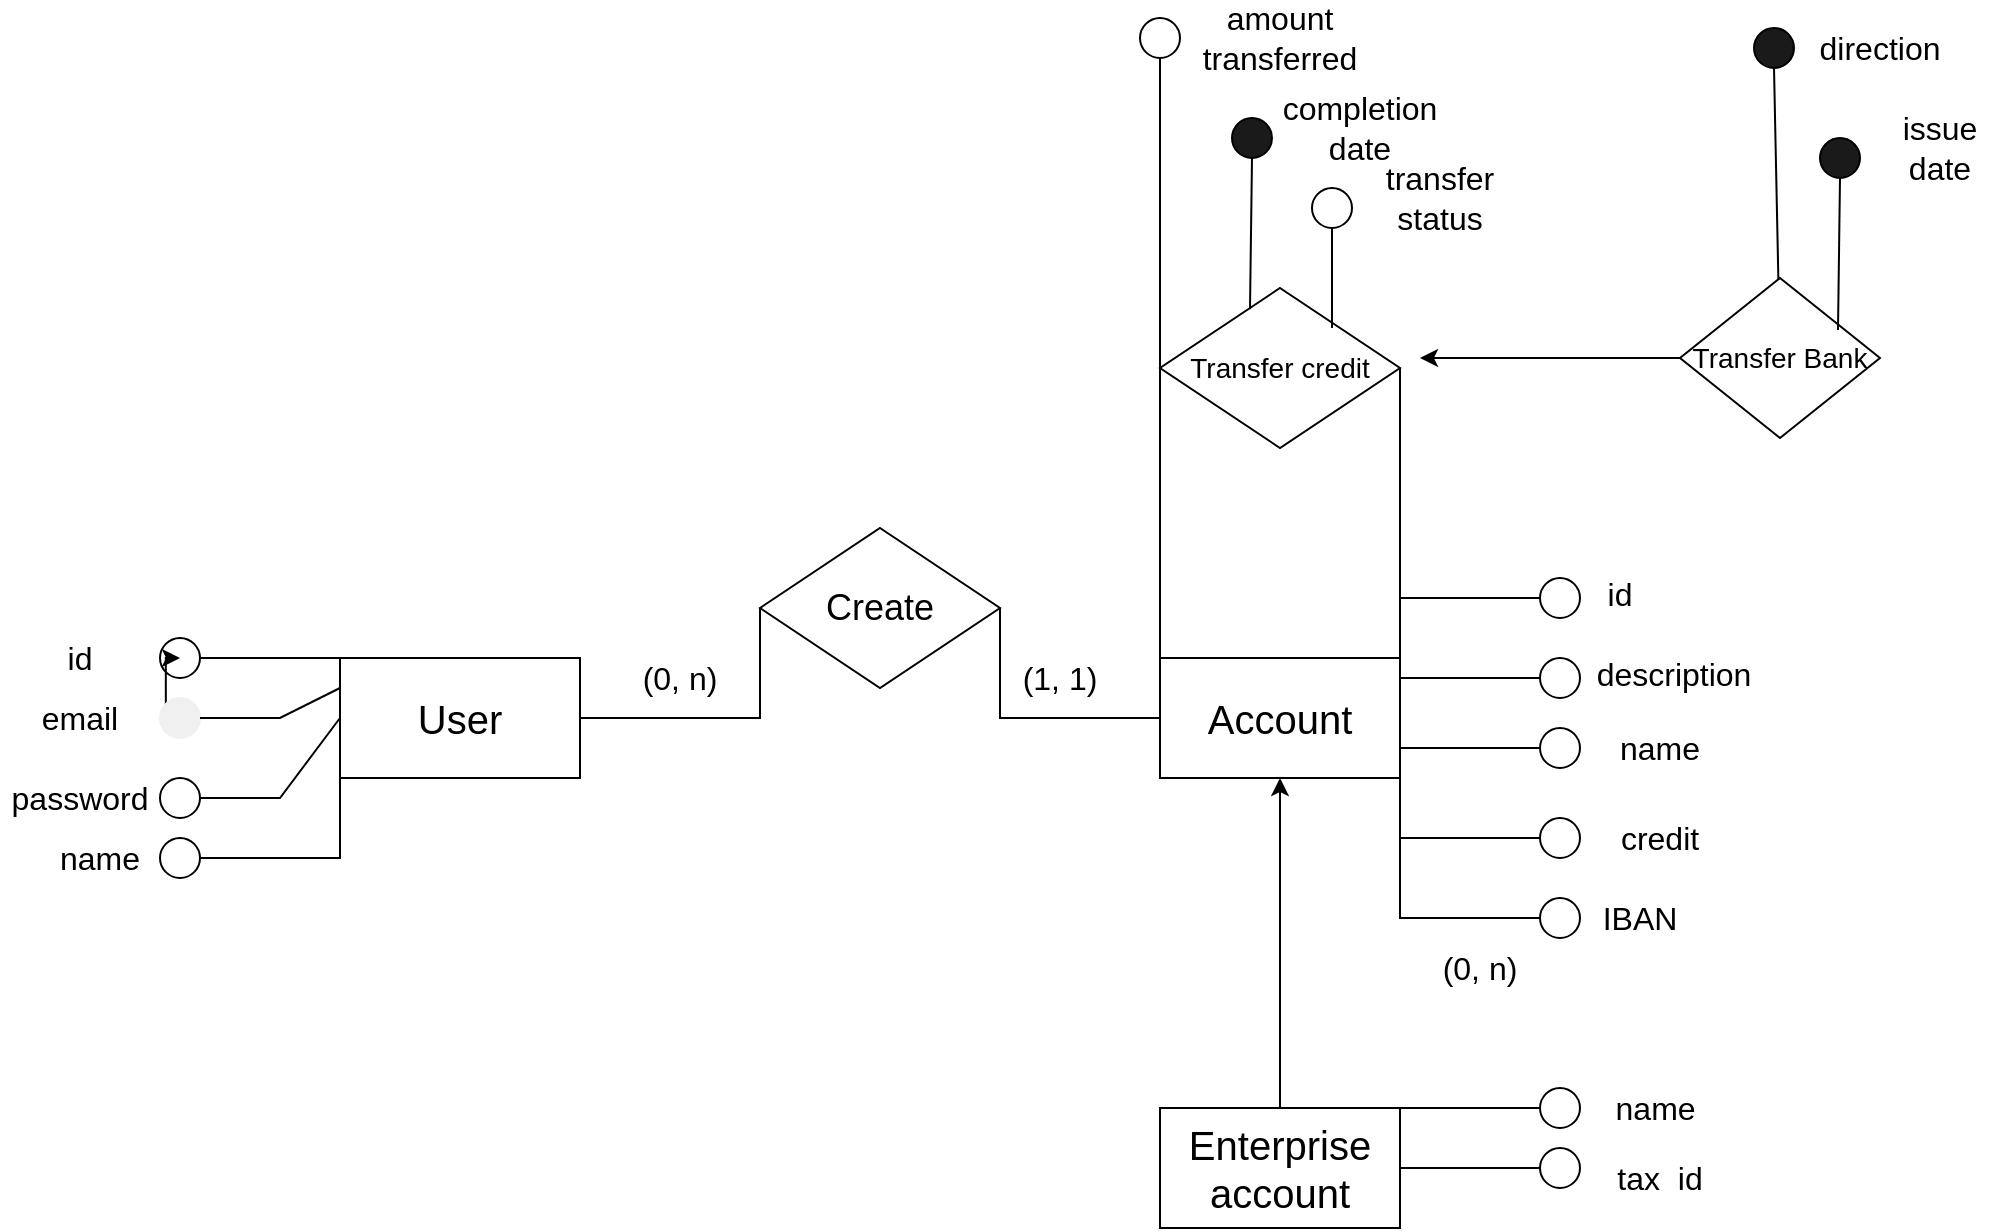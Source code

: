 <mxfile version="21.3.8" type="github">
  <diagram name="Página-1" id="hTR6dV-8bSqWM__t6J_S">
    <mxGraphModel dx="2261" dy="759" grid="1" gridSize="10" guides="1" tooltips="1" connect="1" arrows="1" fold="1" page="1" pageScale="1" pageWidth="827" pageHeight="1169" math="0" shadow="0">
      <root>
        <mxCell id="0" />
        <mxCell id="1" parent="0" />
        <mxCell id="kzqeV2M7Gag7ha8aRrGK-57" value="&lt;font style=&quot;font-size: 20px;&quot;&gt;User&lt;/font&gt;" style="rounded=0;whiteSpace=wrap;html=1;" vertex="1" parent="1">
          <mxGeometry x="120" y="385" width="120" height="60" as="geometry" />
        </mxCell>
        <mxCell id="kzqeV2M7Gag7ha8aRrGK-58" value="&lt;span style=&quot;font-size: 20px;&quot;&gt;Account&lt;/span&gt;" style="rounded=0;whiteSpace=wrap;html=1;" vertex="1" parent="1">
          <mxGeometry x="530" y="385" width="120" height="60" as="geometry" />
        </mxCell>
        <mxCell id="kzqeV2M7Gag7ha8aRrGK-59" value="&lt;font style=&quot;font-size: 18px;&quot;&gt;Create&lt;/font&gt;" style="rhombus;whiteSpace=wrap;html=1;" vertex="1" parent="1">
          <mxGeometry x="330" y="320" width="120" height="80" as="geometry" />
        </mxCell>
        <mxCell id="kzqeV2M7Gag7ha8aRrGK-60" value="" style="endArrow=none;html=1;rounded=0;exitX=1;exitY=0.5;exitDx=0;exitDy=0;entryX=0;entryY=0.5;entryDx=0;entryDy=0;" edge="1" parent="1" target="kzqeV2M7Gag7ha8aRrGK-59">
          <mxGeometry width="50" height="50" relative="1" as="geometry">
            <mxPoint x="320" y="415" as="sourcePoint" />
            <mxPoint x="430" y="425" as="targetPoint" />
            <Array as="points">
              <mxPoint x="330" y="415" />
            </Array>
          </mxGeometry>
        </mxCell>
        <mxCell id="kzqeV2M7Gag7ha8aRrGK-61" value="" style="endArrow=none;html=1;rounded=0;entryX=1;entryY=0.5;entryDx=0;entryDy=0;" edge="1" parent="1" source="kzqeV2M7Gag7ha8aRrGK-58" target="kzqeV2M7Gag7ha8aRrGK-59">
          <mxGeometry width="50" height="50" relative="1" as="geometry">
            <mxPoint x="380" y="475" as="sourcePoint" />
            <mxPoint x="430" y="425" as="targetPoint" />
            <Array as="points">
              <mxPoint x="450" y="415" />
            </Array>
          </mxGeometry>
        </mxCell>
        <mxCell id="kzqeV2M7Gag7ha8aRrGK-62" value="&lt;font style=&quot;font-size: 16px;&quot;&gt;(0, n)&lt;/font&gt;" style="text;html=1;strokeColor=none;fillColor=none;align=center;verticalAlign=middle;whiteSpace=wrap;rounded=0;" vertex="1" parent="1">
          <mxGeometry x="260" y="380" width="60" height="30" as="geometry" />
        </mxCell>
        <mxCell id="kzqeV2M7Gag7ha8aRrGK-63" value="&lt;font style=&quot;font-size: 16px;&quot;&gt;(1, 1)&lt;/font&gt;" style="text;html=1;strokeColor=none;fillColor=none;align=center;verticalAlign=middle;whiteSpace=wrap;rounded=0;" vertex="1" parent="1">
          <mxGeometry x="450" y="380" width="60" height="30" as="geometry" />
        </mxCell>
        <mxCell id="kzqeV2M7Gag7ha8aRrGK-64" value="" style="ellipse;whiteSpace=wrap;html=1;aspect=fixed;fillColor=#FFFFFF;" vertex="1" parent="1">
          <mxGeometry x="30" y="375" width="20" height="20" as="geometry" />
        </mxCell>
        <mxCell id="kzqeV2M7Gag7ha8aRrGK-65" style="edgeStyle=orthogonalEdgeStyle;rounded=0;orthogonalLoop=1;jettySize=auto;html=1;exitX=0;exitY=1;exitDx=0;exitDy=0;" edge="1" parent="1" source="kzqeV2M7Gag7ha8aRrGK-66" target="kzqeV2M7Gag7ha8aRrGK-64">
          <mxGeometry relative="1" as="geometry" />
        </mxCell>
        <mxCell id="kzqeV2M7Gag7ha8aRrGK-66" value="" style="ellipse;whiteSpace=wrap;html=1;aspect=fixed;strokeColor=#F0F0F0;fillColor=#F0F0F0;" vertex="1" parent="1">
          <mxGeometry x="30" y="405" width="20" height="20" as="geometry" />
        </mxCell>
        <mxCell id="kzqeV2M7Gag7ha8aRrGK-67" value="" style="ellipse;whiteSpace=wrap;html=1;aspect=fixed;" vertex="1" parent="1">
          <mxGeometry x="30" y="445" width="20" height="20" as="geometry" />
        </mxCell>
        <mxCell id="kzqeV2M7Gag7ha8aRrGK-68" value="" style="ellipse;whiteSpace=wrap;html=1;aspect=fixed;" vertex="1" parent="1">
          <mxGeometry x="30" y="475" width="20" height="20" as="geometry" />
        </mxCell>
        <mxCell id="kzqeV2M7Gag7ha8aRrGK-69" value="" style="endArrow=none;html=1;rounded=0;exitX=1;exitY=0.5;exitDx=0;exitDy=0;entryX=0;entryY=0;entryDx=0;entryDy=0;" edge="1" parent="1" source="kzqeV2M7Gag7ha8aRrGK-64" target="kzqeV2M7Gag7ha8aRrGK-57">
          <mxGeometry width="50" height="50" relative="1" as="geometry">
            <mxPoint x="60" y="445" as="sourcePoint" />
            <mxPoint x="110" y="395" as="targetPoint" />
          </mxGeometry>
        </mxCell>
        <mxCell id="kzqeV2M7Gag7ha8aRrGK-70" value="" style="endArrow=none;html=1;rounded=0;entryX=0;entryY=0.25;entryDx=0;entryDy=0;exitX=1;exitY=0.5;exitDx=0;exitDy=0;" edge="1" parent="1" source="kzqeV2M7Gag7ha8aRrGK-66" target="kzqeV2M7Gag7ha8aRrGK-57">
          <mxGeometry width="50" height="50" relative="1" as="geometry">
            <mxPoint x="60" y="465" as="sourcePoint" />
            <mxPoint x="110" y="415" as="targetPoint" />
            <Array as="points">
              <mxPoint x="90" y="415" />
            </Array>
          </mxGeometry>
        </mxCell>
        <mxCell id="kzqeV2M7Gag7ha8aRrGK-71" value="" style="endArrow=none;html=1;rounded=0;entryX=0;entryY=0.5;entryDx=0;entryDy=0;exitX=1;exitY=0.5;exitDx=0;exitDy=0;" edge="1" parent="1" source="kzqeV2M7Gag7ha8aRrGK-67" target="kzqeV2M7Gag7ha8aRrGK-57">
          <mxGeometry width="50" height="50" relative="1" as="geometry">
            <mxPoint x="60" y="455" as="sourcePoint" />
            <mxPoint x="120" y="465" as="targetPoint" />
            <Array as="points">
              <mxPoint x="90" y="455" />
            </Array>
          </mxGeometry>
        </mxCell>
        <mxCell id="kzqeV2M7Gag7ha8aRrGK-72" value="" style="endArrow=none;html=1;rounded=0;exitX=1;exitY=0.5;exitDx=0;exitDy=0;entryX=0;entryY=0.75;entryDx=0;entryDy=0;" edge="1" parent="1" source="kzqeV2M7Gag7ha8aRrGK-68" target="kzqeV2M7Gag7ha8aRrGK-57">
          <mxGeometry width="50" height="50" relative="1" as="geometry">
            <mxPoint x="60" y="505" as="sourcePoint" />
            <mxPoint x="110" y="455" as="targetPoint" />
            <Array as="points">
              <mxPoint x="90" y="485" />
              <mxPoint x="120" y="485" />
            </Array>
          </mxGeometry>
        </mxCell>
        <mxCell id="kzqeV2M7Gag7ha8aRrGK-73" style="edgeStyle=orthogonalEdgeStyle;rounded=0;orthogonalLoop=1;jettySize=auto;html=1;exitX=0.5;exitY=1;exitDx=0;exitDy=0;" edge="1" parent="1" source="kzqeV2M7Gag7ha8aRrGK-66" target="kzqeV2M7Gag7ha8aRrGK-66">
          <mxGeometry relative="1" as="geometry" />
        </mxCell>
        <mxCell id="kzqeV2M7Gag7ha8aRrGK-74" value="&lt;span style=&quot;font-size: 16px;&quot;&gt;id&lt;/span&gt;" style="text;html=1;strokeColor=none;fillColor=none;align=center;verticalAlign=middle;whiteSpace=wrap;rounded=0;" vertex="1" parent="1">
          <mxGeometry x="-40" y="370" width="60" height="30" as="geometry" />
        </mxCell>
        <mxCell id="kzqeV2M7Gag7ha8aRrGK-75" value="&lt;span style=&quot;font-size: 16px;&quot;&gt;email&lt;/span&gt;" style="text;html=1;strokeColor=none;fillColor=none;align=center;verticalAlign=middle;whiteSpace=wrap;rounded=0;" vertex="1" parent="1">
          <mxGeometry x="-40" y="400" width="60" height="30" as="geometry" />
        </mxCell>
        <mxCell id="kzqeV2M7Gag7ha8aRrGK-76" value="&lt;span style=&quot;font-size: 16px;&quot;&gt;password&lt;/span&gt;" style="text;html=1;strokeColor=none;fillColor=none;align=center;verticalAlign=middle;whiteSpace=wrap;rounded=0;" vertex="1" parent="1">
          <mxGeometry x="-40" y="440" width="60" height="30" as="geometry" />
        </mxCell>
        <mxCell id="kzqeV2M7Gag7ha8aRrGK-77" value="&lt;span style=&quot;font-size: 16px;&quot;&gt;name&lt;/span&gt;" style="text;html=1;strokeColor=none;fillColor=none;align=center;verticalAlign=middle;whiteSpace=wrap;rounded=0;" vertex="1" parent="1">
          <mxGeometry x="-50" y="470" width="100" height="30" as="geometry" />
        </mxCell>
        <mxCell id="kzqeV2M7Gag7ha8aRrGK-78" value="" style="ellipse;whiteSpace=wrap;html=1;aspect=fixed;" vertex="1" parent="1">
          <mxGeometry x="720" y="385" width="20" height="20" as="geometry" />
        </mxCell>
        <mxCell id="kzqeV2M7Gag7ha8aRrGK-79" value="" style="ellipse;whiteSpace=wrap;html=1;aspect=fixed;" vertex="1" parent="1">
          <mxGeometry x="720" y="420" width="20" height="20" as="geometry" />
        </mxCell>
        <mxCell id="kzqeV2M7Gag7ha8aRrGK-80" value="" style="ellipse;whiteSpace=wrap;html=1;aspect=fixed;" vertex="1" parent="1">
          <mxGeometry x="720" y="465" width="20" height="20" as="geometry" />
        </mxCell>
        <mxCell id="kzqeV2M7Gag7ha8aRrGK-81" value="" style="endArrow=none;html=1;rounded=0;exitX=1;exitY=0.5;exitDx=0;exitDy=0;" edge="1" parent="1" source="kzqeV2M7Gag7ha8aRrGK-57">
          <mxGeometry width="50" height="50" relative="1" as="geometry">
            <mxPoint x="240" y="415" as="sourcePoint" />
            <mxPoint x="320" y="415" as="targetPoint" />
          </mxGeometry>
        </mxCell>
        <mxCell id="kzqeV2M7Gag7ha8aRrGK-82" value="" style="endArrow=none;html=1;rounded=0;exitX=1;exitY=0;exitDx=0;exitDy=0;" edge="1" parent="1" source="kzqeV2M7Gag7ha8aRrGK-58">
          <mxGeometry width="50" height="50" relative="1" as="geometry">
            <mxPoint x="650" y="385" as="sourcePoint" />
            <mxPoint x="700" y="355" as="targetPoint" />
            <Array as="points">
              <mxPoint x="650" y="355" />
            </Array>
          </mxGeometry>
        </mxCell>
        <mxCell id="kzqeV2M7Gag7ha8aRrGK-83" value="" style="endArrow=none;html=1;rounded=0;exitX=1;exitY=0.5;exitDx=0;exitDy=0;entryX=0;entryY=0.5;entryDx=0;entryDy=0;" edge="1" parent="1">
          <mxGeometry width="50" height="50" relative="1" as="geometry">
            <mxPoint x="695" y="355" as="sourcePoint" />
            <mxPoint x="720" y="355" as="targetPoint" />
          </mxGeometry>
        </mxCell>
        <mxCell id="kzqeV2M7Gag7ha8aRrGK-84" value="" style="endArrow=none;html=1;rounded=0;entryX=0;entryY=0.5;entryDx=0;entryDy=0;" edge="1" parent="1" target="kzqeV2M7Gag7ha8aRrGK-78">
          <mxGeometry width="50" height="50" relative="1" as="geometry">
            <mxPoint x="650" y="395" as="sourcePoint" />
            <mxPoint x="560" y="345" as="targetPoint" />
          </mxGeometry>
        </mxCell>
        <mxCell id="kzqeV2M7Gag7ha8aRrGK-85" value="" style="endArrow=none;html=1;rounded=0;entryX=0;entryY=0.5;entryDx=0;entryDy=0;exitX=1;exitY=0.75;exitDx=0;exitDy=0;" edge="1" parent="1" source="kzqeV2M7Gag7ha8aRrGK-58" target="kzqeV2M7Gag7ha8aRrGK-79">
          <mxGeometry width="50" height="50" relative="1" as="geometry">
            <mxPoint x="660" y="435" as="sourcePoint" />
            <mxPoint x="560" y="345" as="targetPoint" />
          </mxGeometry>
        </mxCell>
        <mxCell id="kzqeV2M7Gag7ha8aRrGK-86" value="" style="endArrow=none;html=1;rounded=0;exitX=1;exitY=1;exitDx=0;exitDy=0;entryX=0;entryY=0.5;entryDx=0;entryDy=0;" edge="1" parent="1" source="kzqeV2M7Gag7ha8aRrGK-58" target="kzqeV2M7Gag7ha8aRrGK-80">
          <mxGeometry width="50" height="50" relative="1" as="geometry">
            <mxPoint x="510" y="395" as="sourcePoint" />
            <mxPoint x="560" y="345" as="targetPoint" />
            <Array as="points">
              <mxPoint x="650" y="475" />
            </Array>
          </mxGeometry>
        </mxCell>
        <mxCell id="kzqeV2M7Gag7ha8aRrGK-87" value="&lt;span style=&quot;font-size: 16px;&quot;&gt;id&lt;br&gt;&lt;br&gt;&lt;/span&gt;" style="text;html=1;strokeColor=none;fillColor=none;align=center;verticalAlign=middle;whiteSpace=wrap;rounded=0;" vertex="1" parent="1">
          <mxGeometry x="730" y="347.5" width="60" height="30" as="geometry" />
        </mxCell>
        <mxCell id="kzqeV2M7Gag7ha8aRrGK-88" value="&lt;span style=&quot;font-size: 16px;&quot;&gt;description&lt;/span&gt;" style="text;html=1;strokeColor=none;fillColor=none;align=center;verticalAlign=middle;whiteSpace=wrap;rounded=0;" vertex="1" parent="1">
          <mxGeometry x="757" y="377.5" width="60" height="30" as="geometry" />
        </mxCell>
        <mxCell id="kzqeV2M7Gag7ha8aRrGK-89" value="&lt;span style=&quot;font-size: 16px;&quot;&gt;name&lt;/span&gt;" style="text;html=1;strokeColor=none;fillColor=none;align=center;verticalAlign=middle;whiteSpace=wrap;rounded=0;" vertex="1" parent="1">
          <mxGeometry x="750" y="415" width="60" height="30" as="geometry" />
        </mxCell>
        <mxCell id="kzqeV2M7Gag7ha8aRrGK-90" value="&lt;span style=&quot;font-size: 16px;&quot;&gt;credit&lt;br&gt;&lt;/span&gt;" style="text;html=1;strokeColor=none;fillColor=none;align=center;verticalAlign=middle;whiteSpace=wrap;rounded=0;" vertex="1" parent="1">
          <mxGeometry x="750" y="460" width="60" height="30" as="geometry" />
        </mxCell>
        <mxCell id="kzqeV2M7Gag7ha8aRrGK-91" style="edgeStyle=orthogonalEdgeStyle;rounded=0;orthogonalLoop=1;jettySize=auto;html=1;exitX=0.5;exitY=0;exitDx=0;exitDy=0;" edge="1" parent="1" source="kzqeV2M7Gag7ha8aRrGK-92">
          <mxGeometry relative="1" as="geometry">
            <mxPoint x="590" y="445" as="targetPoint" />
          </mxGeometry>
        </mxCell>
        <mxCell id="kzqeV2M7Gag7ha8aRrGK-92" value="&lt;span style=&quot;font-size: 20px;&quot;&gt;Enterprise account&lt;/span&gt;" style="rounded=0;whiteSpace=wrap;html=1;" vertex="1" parent="1">
          <mxGeometry x="530" y="610" width="120" height="60" as="geometry" />
        </mxCell>
        <mxCell id="kzqeV2M7Gag7ha8aRrGK-93" value="" style="ellipse;whiteSpace=wrap;html=1;aspect=fixed;" vertex="1" parent="1">
          <mxGeometry x="720" y="600" width="20" height="20" as="geometry" />
        </mxCell>
        <mxCell id="kzqeV2M7Gag7ha8aRrGK-94" value="" style="ellipse;whiteSpace=wrap;html=1;aspect=fixed;" vertex="1" parent="1">
          <mxGeometry x="720" y="630" width="20" height="20" as="geometry" />
        </mxCell>
        <mxCell id="kzqeV2M7Gag7ha8aRrGK-95" value="" style="endArrow=none;html=1;rounded=0;entryX=0;entryY=0.5;entryDx=0;entryDy=0;exitX=1;exitY=0;exitDx=0;exitDy=0;" edge="1" parent="1" source="kzqeV2M7Gag7ha8aRrGK-92" target="kzqeV2M7Gag7ha8aRrGK-93">
          <mxGeometry width="50" height="50" relative="1" as="geometry">
            <mxPoint x="660" y="620" as="sourcePoint" />
            <mxPoint x="570" y="535" as="targetPoint" />
          </mxGeometry>
        </mxCell>
        <mxCell id="kzqeV2M7Gag7ha8aRrGK-96" value="" style="endArrow=none;html=1;rounded=0;exitX=1;exitY=0.5;exitDx=0;exitDy=0;entryX=0;entryY=0.5;entryDx=0;entryDy=0;" edge="1" parent="1" source="kzqeV2M7Gag7ha8aRrGK-92" target="kzqeV2M7Gag7ha8aRrGK-94">
          <mxGeometry width="50" height="50" relative="1" as="geometry">
            <mxPoint x="660" y="635" as="sourcePoint" />
            <mxPoint x="570" y="535" as="targetPoint" />
            <Array as="points" />
          </mxGeometry>
        </mxCell>
        <mxCell id="kzqeV2M7Gag7ha8aRrGK-97" value="&lt;span style=&quot;font-size: 16px;&quot;&gt;name&amp;nbsp;&lt;br&gt;&lt;/span&gt;" style="text;html=1;strokeColor=none;fillColor=none;align=center;verticalAlign=middle;whiteSpace=wrap;rounded=0;" vertex="1" parent="1">
          <mxGeometry x="750" y="595" width="60" height="30" as="geometry" />
        </mxCell>
        <mxCell id="kzqeV2M7Gag7ha8aRrGK-98" value="&lt;span style=&quot;font-size: 16px;&quot;&gt;tax&amp;nbsp; id&lt;br&gt;&lt;/span&gt;" style="text;html=1;strokeColor=none;fillColor=none;align=center;verticalAlign=middle;whiteSpace=wrap;rounded=0;" vertex="1" parent="1">
          <mxGeometry x="750" y="630" width="60" height="30" as="geometry" />
        </mxCell>
        <mxCell id="kzqeV2M7Gag7ha8aRrGK-99" value="" style="ellipse;whiteSpace=wrap;html=1;aspect=fixed;fillColor=#FFFFFF;" vertex="1" parent="1">
          <mxGeometry x="720" y="345" width="20" height="20" as="geometry" />
        </mxCell>
        <mxCell id="kzqeV2M7Gag7ha8aRrGK-100" value="&lt;span style=&quot;font-size: 14px;&quot;&gt;Transfer credit&lt;br&gt;&lt;/span&gt;" style="rhombus;whiteSpace=wrap;html=1;" vertex="1" parent="1">
          <mxGeometry x="530" y="200" width="120" height="80" as="geometry" />
        </mxCell>
        <mxCell id="kzqeV2M7Gag7ha8aRrGK-101" value="" style="ellipse;whiteSpace=wrap;html=1;aspect=fixed;fillColor=#1A1A1A;" vertex="1" parent="1">
          <mxGeometry x="566" y="115" width="20" height="20" as="geometry" />
        </mxCell>
        <mxCell id="kzqeV2M7Gag7ha8aRrGK-102" value="&lt;span style=&quot;font-size: 16px;&quot;&gt;completion date&lt;/span&gt;" style="text;html=1;strokeColor=none;fillColor=none;align=center;verticalAlign=middle;whiteSpace=wrap;rounded=0;" vertex="1" parent="1">
          <mxGeometry x="600" y="105" width="60" height="30" as="geometry" />
        </mxCell>
        <mxCell id="kzqeV2M7Gag7ha8aRrGK-103" value="" style="ellipse;whiteSpace=wrap;html=1;aspect=fixed;" vertex="1" parent="1">
          <mxGeometry x="606" y="150" width="20" height="20" as="geometry" />
        </mxCell>
        <mxCell id="kzqeV2M7Gag7ha8aRrGK-104" value="" style="endArrow=none;html=1;rounded=0;exitX=0.5;exitY=1;exitDx=0;exitDy=0;entryX=0.375;entryY=0.132;entryDx=0;entryDy=0;entryPerimeter=0;" edge="1" parent="1" source="kzqeV2M7Gag7ha8aRrGK-101" target="kzqeV2M7Gag7ha8aRrGK-100">
          <mxGeometry width="50" height="50" relative="1" as="geometry">
            <mxPoint x="526" y="130" as="sourcePoint" />
            <mxPoint x="576" y="80" as="targetPoint" />
          </mxGeometry>
        </mxCell>
        <mxCell id="kzqeV2M7Gag7ha8aRrGK-105" value="" style="endArrow=none;html=1;rounded=0;entryX=0.5;entryY=1;entryDx=0;entryDy=0;" edge="1" parent="1" target="kzqeV2M7Gag7ha8aRrGK-103">
          <mxGeometry width="50" height="50" relative="1" as="geometry">
            <mxPoint x="616" y="220" as="sourcePoint" />
            <mxPoint x="576" y="80" as="targetPoint" />
          </mxGeometry>
        </mxCell>
        <mxCell id="kzqeV2M7Gag7ha8aRrGK-106" value="" style="endArrow=none;html=1;rounded=0;entryX=0;entryY=0.5;entryDx=0;entryDy=0;exitX=0;exitY=0;exitDx=0;exitDy=0;" edge="1" parent="1" source="kzqeV2M7Gag7ha8aRrGK-58" target="kzqeV2M7Gag7ha8aRrGK-100">
          <mxGeometry width="50" height="50" relative="1" as="geometry">
            <mxPoint x="310" y="365" as="sourcePoint" />
            <mxPoint x="360" y="315" as="targetPoint" />
          </mxGeometry>
        </mxCell>
        <mxCell id="kzqeV2M7Gag7ha8aRrGK-107" value="" style="endArrow=none;html=1;rounded=0;entryX=1;entryY=0.5;entryDx=0;entryDy=0;exitX=1;exitY=0;exitDx=0;exitDy=0;" edge="1" parent="1" source="kzqeV2M7Gag7ha8aRrGK-58" target="kzqeV2M7Gag7ha8aRrGK-100">
          <mxGeometry width="50" height="50" relative="1" as="geometry">
            <mxPoint x="310" y="365" as="sourcePoint" />
            <mxPoint x="360" y="315" as="targetPoint" />
          </mxGeometry>
        </mxCell>
        <mxCell id="kzqeV2M7Gag7ha8aRrGK-108" value="" style="endArrow=none;html=1;rounded=0;entryX=0;entryY=0.5;entryDx=0;entryDy=0;" edge="1" parent="1" target="kzqeV2M7Gag7ha8aRrGK-100">
          <mxGeometry width="50" height="50" relative="1" as="geometry">
            <mxPoint x="530" y="85" as="sourcePoint" />
            <mxPoint x="585" y="221" as="targetPoint" />
          </mxGeometry>
        </mxCell>
        <mxCell id="kzqeV2M7Gag7ha8aRrGK-109" value="" style="ellipse;whiteSpace=wrap;html=1;aspect=fixed;" vertex="1" parent="1">
          <mxGeometry x="520" y="65" width="20" height="20" as="geometry" />
        </mxCell>
        <mxCell id="kzqeV2M7Gag7ha8aRrGK-110" value="&lt;span style=&quot;font-size: 16px;&quot;&gt;transfer status&lt;/span&gt;" style="text;html=1;strokeColor=none;fillColor=none;align=center;verticalAlign=middle;whiteSpace=wrap;rounded=0;" vertex="1" parent="1">
          <mxGeometry x="640" y="140" width="60" height="30" as="geometry" />
        </mxCell>
        <mxCell id="kzqeV2M7Gag7ha8aRrGK-111" value="&lt;span style=&quot;font-size: 16px;&quot;&gt;amount transferred&lt;/span&gt;" style="text;html=1;strokeColor=none;fillColor=none;align=center;verticalAlign=middle;whiteSpace=wrap;rounded=0;" vertex="1" parent="1">
          <mxGeometry x="560" y="60" width="60" height="30" as="geometry" />
        </mxCell>
        <mxCell id="kzqeV2M7Gag7ha8aRrGK-112" value="" style="endArrow=none;html=1;rounded=0;exitX=1;exitY=1;exitDx=0;exitDy=0;entryX=0;entryY=0.5;entryDx=0;entryDy=0;" edge="1" parent="1" source="kzqeV2M7Gag7ha8aRrGK-58" target="kzqeV2M7Gag7ha8aRrGK-113">
          <mxGeometry width="50" height="50" relative="1" as="geometry">
            <mxPoint x="610" y="475" as="sourcePoint" />
            <mxPoint x="700" y="525" as="targetPoint" />
            <Array as="points">
              <mxPoint x="650" y="515" />
            </Array>
          </mxGeometry>
        </mxCell>
        <mxCell id="kzqeV2M7Gag7ha8aRrGK-113" value="" style="ellipse;whiteSpace=wrap;html=1;aspect=fixed;" vertex="1" parent="1">
          <mxGeometry x="720" y="505" width="20" height="20" as="geometry" />
        </mxCell>
        <mxCell id="kzqeV2M7Gag7ha8aRrGK-114" value="&lt;span style=&quot;font-size: 16px;&quot;&gt;IBAN&lt;br&gt;&lt;/span&gt;" style="text;html=1;strokeColor=none;fillColor=none;align=center;verticalAlign=middle;whiteSpace=wrap;rounded=0;" vertex="1" parent="1">
          <mxGeometry x="740" y="500" width="60" height="30" as="geometry" />
        </mxCell>
        <mxCell id="kzqeV2M7Gag7ha8aRrGK-115" value="&lt;font style=&quot;font-size: 16px;&quot;&gt;(0, n)&lt;/font&gt;" style="text;html=1;strokeColor=none;fillColor=none;align=center;verticalAlign=middle;whiteSpace=wrap;rounded=0;" vertex="1" parent="1">
          <mxGeometry x="660" y="525" width="60" height="30" as="geometry" />
        </mxCell>
        <mxCell id="kzqeV2M7Gag7ha8aRrGK-116" style="edgeStyle=orthogonalEdgeStyle;rounded=0;orthogonalLoop=1;jettySize=auto;html=1;" edge="1" parent="1" source="kzqeV2M7Gag7ha8aRrGK-117">
          <mxGeometry relative="1" as="geometry">
            <mxPoint x="660" y="235" as="targetPoint" />
          </mxGeometry>
        </mxCell>
        <mxCell id="kzqeV2M7Gag7ha8aRrGK-117" value="&lt;span style=&quot;font-size: 14px;&quot;&gt;Transfer Bank&lt;br&gt;&lt;/span&gt;" style="rhombus;whiteSpace=wrap;html=1;" vertex="1" parent="1">
          <mxGeometry x="790" y="195" width="100" height="80" as="geometry" />
        </mxCell>
        <mxCell id="kzqeV2M7Gag7ha8aRrGK-118" value="" style="ellipse;whiteSpace=wrap;html=1;aspect=fixed;fillColor=#1A1A1A;" vertex="1" parent="1">
          <mxGeometry x="860" y="125" width="20" height="20" as="geometry" />
        </mxCell>
        <mxCell id="kzqeV2M7Gag7ha8aRrGK-119" value="" style="endArrow=none;html=1;rounded=0;exitX=0.5;exitY=1;exitDx=0;exitDy=0;entryX=0.375;entryY=0.132;entryDx=0;entryDy=0;entryPerimeter=0;" edge="1" parent="1" source="kzqeV2M7Gag7ha8aRrGK-118">
          <mxGeometry width="50" height="50" relative="1" as="geometry">
            <mxPoint x="820" y="140" as="sourcePoint" />
            <mxPoint x="869" y="221" as="targetPoint" />
          </mxGeometry>
        </mxCell>
        <mxCell id="kzqeV2M7Gag7ha8aRrGK-120" value="&lt;span style=&quot;font-size: 16px;&quot;&gt;issue date&lt;/span&gt;" style="text;html=1;strokeColor=none;fillColor=none;align=center;verticalAlign=middle;whiteSpace=wrap;rounded=0;" vertex="1" parent="1">
          <mxGeometry x="890" y="115" width="60" height="30" as="geometry" />
        </mxCell>
        <mxCell id="kzqeV2M7Gag7ha8aRrGK-121" value="" style="ellipse;whiteSpace=wrap;html=1;aspect=fixed;fillColor=#1A1A1A;" vertex="1" parent="1">
          <mxGeometry x="827" y="70" width="20" height="20" as="geometry" />
        </mxCell>
        <mxCell id="kzqeV2M7Gag7ha8aRrGK-122" value="" style="endArrow=none;html=1;rounded=0;exitX=0.5;exitY=1;exitDx=0;exitDy=0;" edge="1" parent="1" source="kzqeV2M7Gag7ha8aRrGK-121" target="kzqeV2M7Gag7ha8aRrGK-117">
          <mxGeometry width="50" height="50" relative="1" as="geometry">
            <mxPoint x="777" y="92" as="sourcePoint" />
            <mxPoint x="826" y="173" as="targetPoint" />
          </mxGeometry>
        </mxCell>
        <mxCell id="kzqeV2M7Gag7ha8aRrGK-123" value="&lt;span style=&quot;font-size: 16px;&quot;&gt;direction&lt;/span&gt;" style="text;html=1;strokeColor=none;fillColor=none;align=center;verticalAlign=middle;whiteSpace=wrap;rounded=0;" vertex="1" parent="1">
          <mxGeometry x="860" y="65" width="60" height="30" as="geometry" />
        </mxCell>
      </root>
    </mxGraphModel>
  </diagram>
</mxfile>

